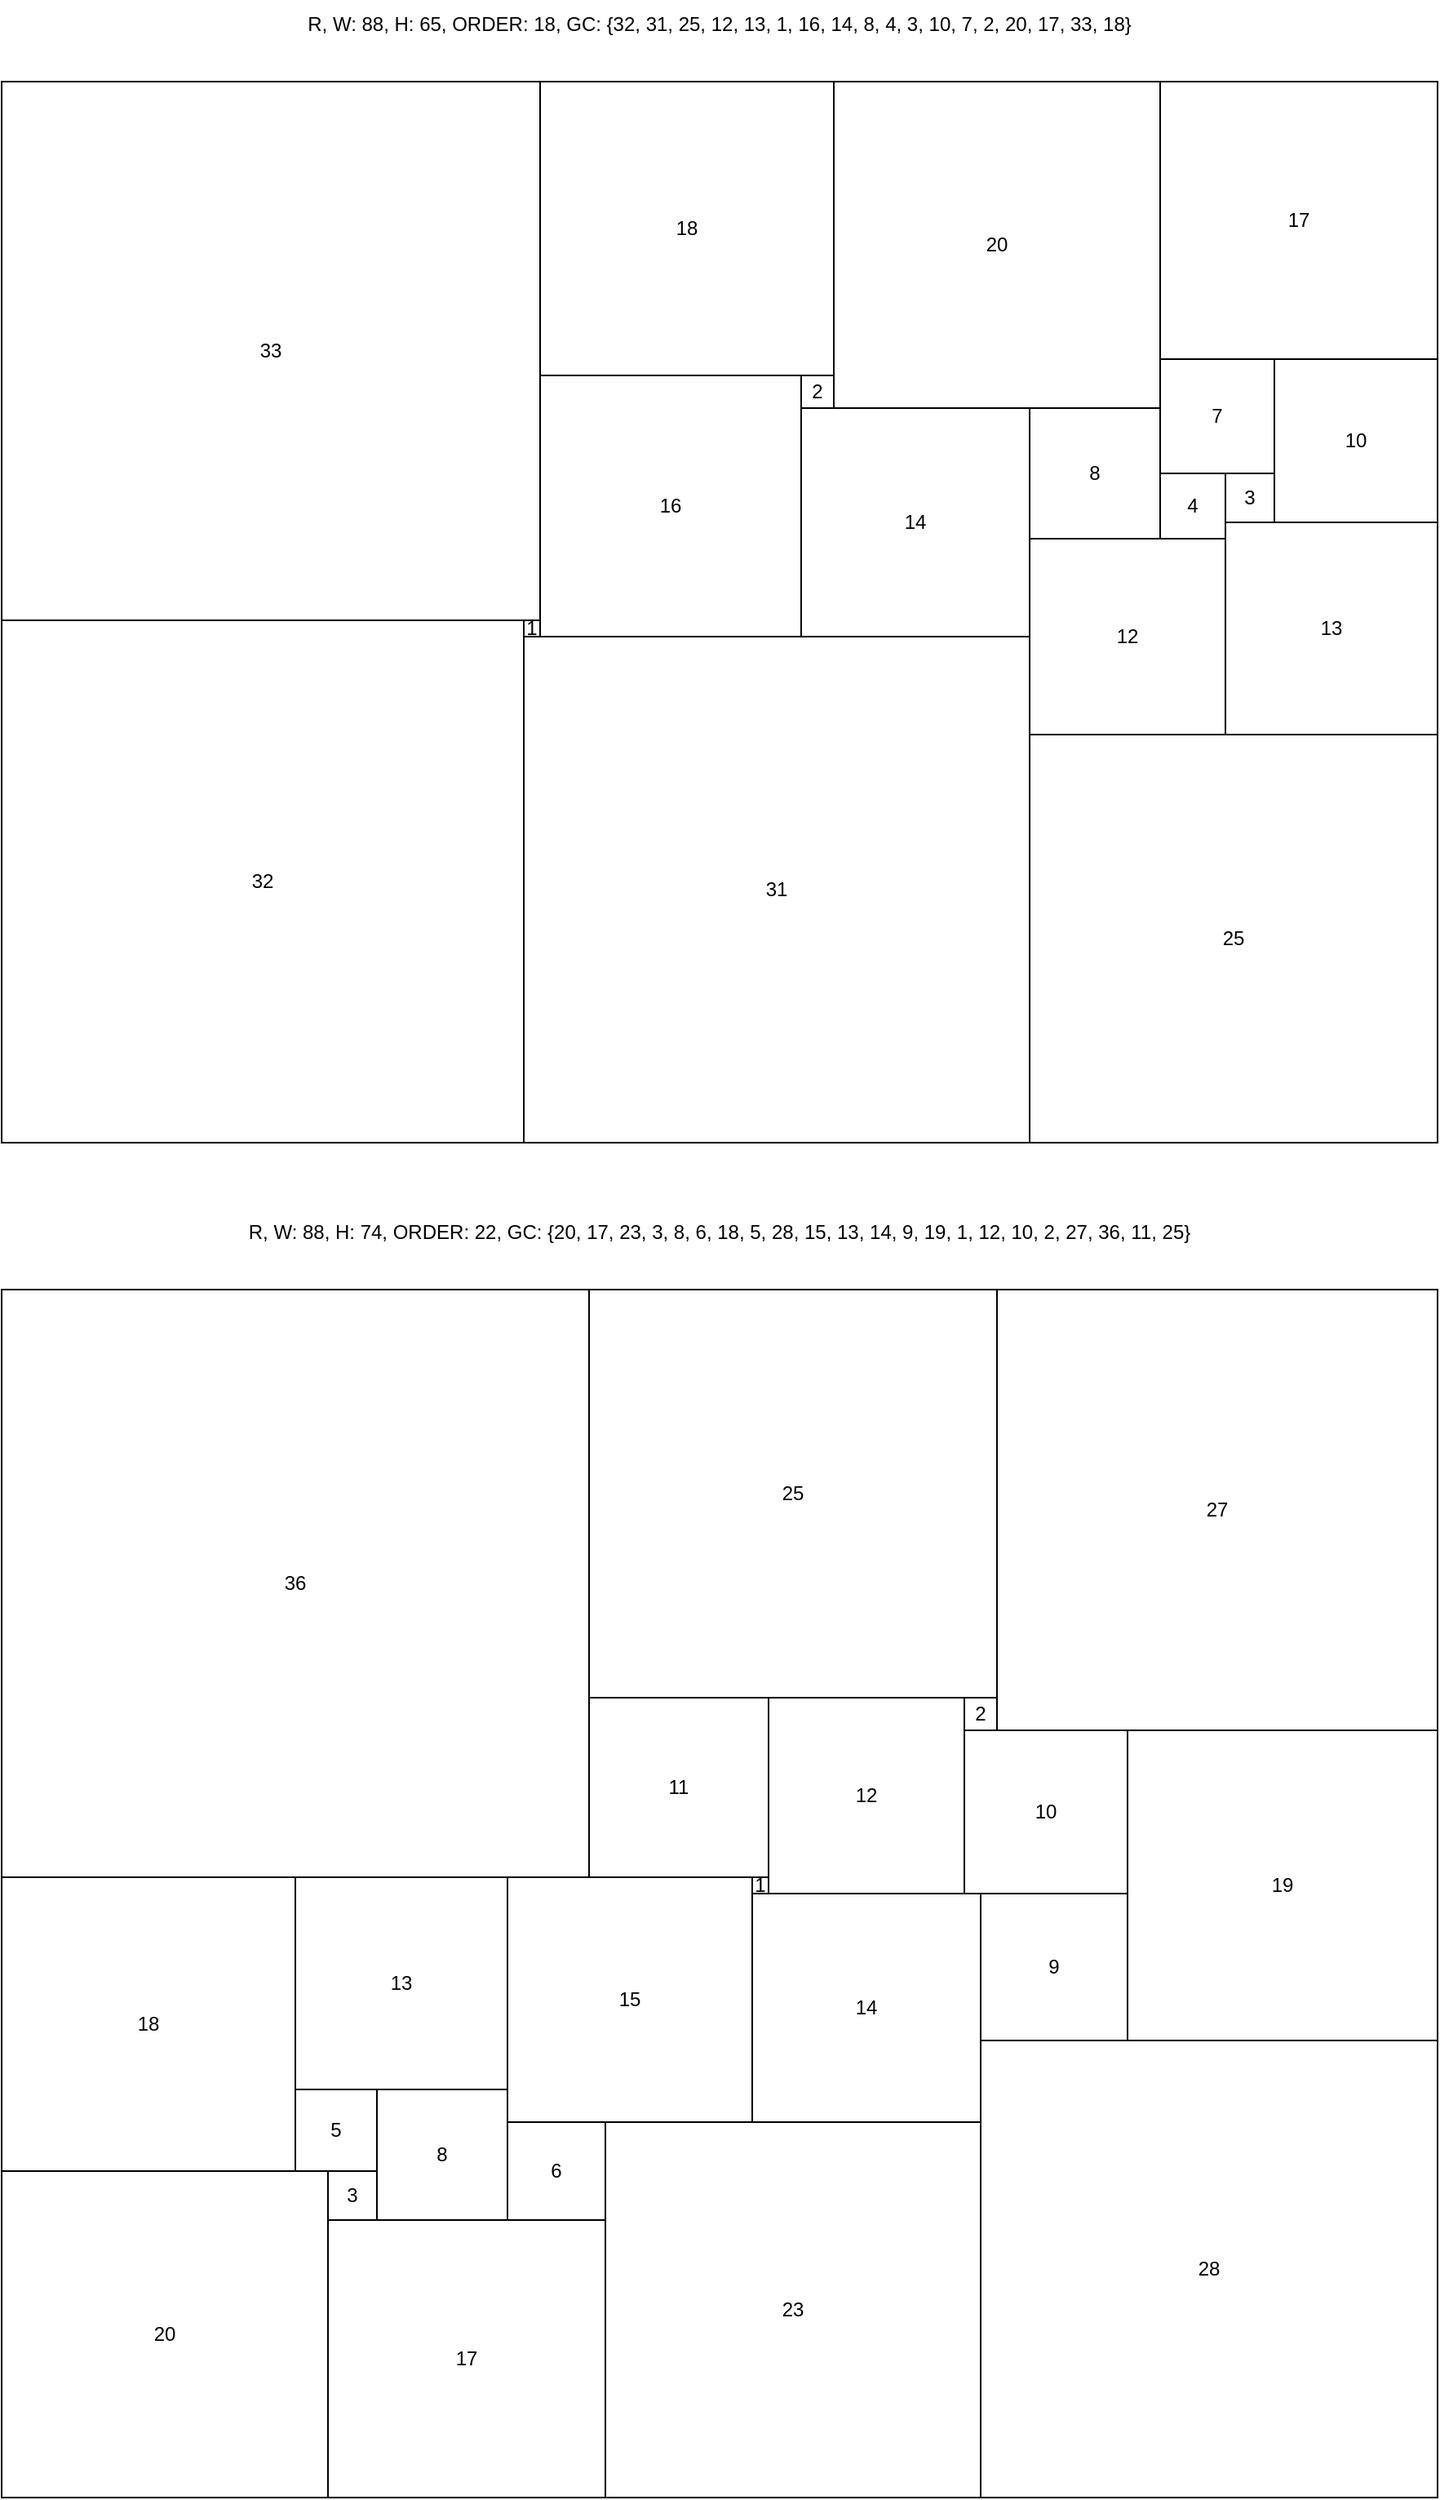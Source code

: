 <mxfile version="21.2.1" type="device">
  <diagram name="Page-1" id="H1nZVYqxkzLZFgEqRADx">
    <mxGraphModel dx="1483" dy="1783" grid="1" gridSize="10" guides="1" tooltips="1" connect="1" arrows="1" fold="1" page="1" pageScale="1" pageWidth="850" pageHeight="1100" math="0" shadow="0">
      <root>
        <mxCell id="0" />
        <mxCell id="1" parent="0" />
        <mxCell id="AsBp8XiL8Dx4Y6rQVwFH-6907" value="R, W: 88, H: 65, ORDER: 18, GC: {32, 31, 25, 12, 13, 1, 16, 14, 8, 4, 3, 10, 7, 2, 20, 17, 33, 18} " style="text;html=1;strokeColor=none;fillColor=none;align=center;verticalAlign=middle;whiteSpace=wrap;rounded=0;" parent="1" vertex="1">
          <mxGeometry x="50" y="60" width="880" height="30" as="geometry" />
        </mxCell>
        <mxCell id="AsBp8XiL8Dx4Y6rQVwFH-38201" value="R, W: 88, H: 74, ORDER: 22, GC: {20, 17, 23, 3, 8, 6, 18, 5, 28, 15, 13, 14, 9, 19, 1, 12, 10, 2, 27, 36, 11, 25} " style="text;html=1;strokeColor=none;fillColor=none;align=center;verticalAlign=middle;whiteSpace=wrap;rounded=0;" parent="1" vertex="1">
          <mxGeometry x="50" y="800" width="880" height="30" as="geometry" />
        </mxCell>
        <mxCell id="mglqP73aITy3FnMa6ach-1" value="" style="group;flipV=1;" vertex="1" connectable="0" parent="1">
          <mxGeometry x="50" y="110" width="880" height="650" as="geometry" />
        </mxCell>
        <mxCell id="761dnnyQ54j-Cl0NHfQN-6908" value="32" style="rounded=0;whiteSpace=wrap;html=1;" parent="mglqP73aITy3FnMa6ach-1" vertex="1">
          <mxGeometry y="330" width="320" height="320" as="geometry" />
        </mxCell>
        <mxCell id="761dnnyQ54j-Cl0NHfQN-6909" value="31" style="rounded=0;whiteSpace=wrap;html=1;" parent="mglqP73aITy3FnMa6ach-1" vertex="1">
          <mxGeometry x="320" y="340" width="310" height="310" as="geometry" />
        </mxCell>
        <mxCell id="761dnnyQ54j-Cl0NHfQN-6910" value="25" style="rounded=0;whiteSpace=wrap;html=1;" parent="mglqP73aITy3FnMa6ach-1" vertex="1">
          <mxGeometry x="630" y="400" width="250" height="250" as="geometry" />
        </mxCell>
        <mxCell id="761dnnyQ54j-Cl0NHfQN-6911" value="12" style="rounded=0;whiteSpace=wrap;html=1;" parent="mglqP73aITy3FnMa6ach-1" vertex="1">
          <mxGeometry x="630" y="280" width="120" height="120" as="geometry" />
        </mxCell>
        <mxCell id="761dnnyQ54j-Cl0NHfQN-6912" value="13" style="rounded=0;whiteSpace=wrap;html=1;" parent="mglqP73aITy3FnMa6ach-1" vertex="1">
          <mxGeometry x="750" y="270" width="130" height="130" as="geometry" />
        </mxCell>
        <mxCell id="761dnnyQ54j-Cl0NHfQN-6913" value="1" style="rounded=0;whiteSpace=wrap;html=1;" parent="mglqP73aITy3FnMa6ach-1" vertex="1">
          <mxGeometry x="320" y="330" width="10" height="10" as="geometry" />
        </mxCell>
        <mxCell id="761dnnyQ54j-Cl0NHfQN-6914" value="16" style="rounded=0;whiteSpace=wrap;html=1;" parent="mglqP73aITy3FnMa6ach-1" vertex="1">
          <mxGeometry x="330" y="180" width="160" height="160" as="geometry" />
        </mxCell>
        <mxCell id="761dnnyQ54j-Cl0NHfQN-6915" value="14" style="rounded=0;whiteSpace=wrap;html=1;" parent="mglqP73aITy3FnMa6ach-1" vertex="1">
          <mxGeometry x="490" y="200" width="140" height="140" as="geometry" />
        </mxCell>
        <mxCell id="761dnnyQ54j-Cl0NHfQN-6916" value="8" style="rounded=0;whiteSpace=wrap;html=1;" parent="mglqP73aITy3FnMa6ach-1" vertex="1">
          <mxGeometry x="630" y="200" width="80" height="80" as="geometry" />
        </mxCell>
        <mxCell id="761dnnyQ54j-Cl0NHfQN-6917" value="4" style="rounded=0;whiteSpace=wrap;html=1;" parent="mglqP73aITy3FnMa6ach-1" vertex="1">
          <mxGeometry x="710" y="240" width="40" height="40" as="geometry" />
        </mxCell>
        <mxCell id="761dnnyQ54j-Cl0NHfQN-6918" value="3" style="rounded=0;whiteSpace=wrap;html=1;" parent="mglqP73aITy3FnMa6ach-1" vertex="1">
          <mxGeometry x="750" y="240" width="30" height="30" as="geometry" />
        </mxCell>
        <mxCell id="761dnnyQ54j-Cl0NHfQN-6919" value="10" style="rounded=0;whiteSpace=wrap;html=1;" parent="mglqP73aITy3FnMa6ach-1" vertex="1">
          <mxGeometry x="780" y="170" width="100" height="100" as="geometry" />
        </mxCell>
        <mxCell id="761dnnyQ54j-Cl0NHfQN-6920" value="7" style="rounded=0;whiteSpace=wrap;html=1;" parent="mglqP73aITy3FnMa6ach-1" vertex="1">
          <mxGeometry x="710" y="170" width="70" height="70" as="geometry" />
        </mxCell>
        <mxCell id="761dnnyQ54j-Cl0NHfQN-6921" value="2" style="rounded=0;whiteSpace=wrap;html=1;" parent="mglqP73aITy3FnMa6ach-1" vertex="1">
          <mxGeometry x="490" y="180" width="20" height="20" as="geometry" />
        </mxCell>
        <mxCell id="761dnnyQ54j-Cl0NHfQN-6922" value="20" style="rounded=0;whiteSpace=wrap;html=1;" parent="mglqP73aITy3FnMa6ach-1" vertex="1">
          <mxGeometry x="510" width="200" height="200" as="geometry" />
        </mxCell>
        <mxCell id="761dnnyQ54j-Cl0NHfQN-6923" value="17" style="rounded=0;whiteSpace=wrap;html=1;" parent="mglqP73aITy3FnMa6ach-1" vertex="1">
          <mxGeometry x="710" width="170" height="170" as="geometry" />
        </mxCell>
        <mxCell id="761dnnyQ54j-Cl0NHfQN-6924" value="33" style="rounded=0;whiteSpace=wrap;html=1;" parent="mglqP73aITy3FnMa6ach-1" vertex="1">
          <mxGeometry width="330" height="330" as="geometry" />
        </mxCell>
        <mxCell id="761dnnyQ54j-Cl0NHfQN-6925" value="18" style="rounded=0;whiteSpace=wrap;html=1;" parent="mglqP73aITy3FnMa6ach-1" vertex="1">
          <mxGeometry x="330" width="180" height="180" as="geometry" />
        </mxCell>
        <mxCell id="mglqP73aITy3FnMa6ach-2" value="" style="group;flipV=1;" vertex="1" connectable="0" parent="1">
          <mxGeometry x="50" y="850" width="880" height="740" as="geometry" />
        </mxCell>
        <mxCell id="761dnnyQ54j-Cl0NHfQN-38202" value="20" style="rounded=0;whiteSpace=wrap;html=1;" parent="mglqP73aITy3FnMa6ach-2" vertex="1">
          <mxGeometry y="540" width="200" height="200" as="geometry" />
        </mxCell>
        <mxCell id="761dnnyQ54j-Cl0NHfQN-38203" value="17" style="rounded=0;whiteSpace=wrap;html=1;" parent="mglqP73aITy3FnMa6ach-2" vertex="1">
          <mxGeometry x="200" y="570" width="170" height="170" as="geometry" />
        </mxCell>
        <mxCell id="761dnnyQ54j-Cl0NHfQN-38204" value="23" style="rounded=0;whiteSpace=wrap;html=1;" parent="mglqP73aITy3FnMa6ach-2" vertex="1">
          <mxGeometry x="370" y="510" width="230" height="230" as="geometry" />
        </mxCell>
        <mxCell id="761dnnyQ54j-Cl0NHfQN-38205" value="3" style="rounded=0;whiteSpace=wrap;html=1;" parent="mglqP73aITy3FnMa6ach-2" vertex="1">
          <mxGeometry x="200" y="540" width="30" height="30" as="geometry" />
        </mxCell>
        <mxCell id="761dnnyQ54j-Cl0NHfQN-38206" value="8" style="rounded=0;whiteSpace=wrap;html=1;" parent="mglqP73aITy3FnMa6ach-2" vertex="1">
          <mxGeometry x="230" y="490" width="80" height="80" as="geometry" />
        </mxCell>
        <mxCell id="761dnnyQ54j-Cl0NHfQN-38207" value="6" style="rounded=0;whiteSpace=wrap;html=1;" parent="mglqP73aITy3FnMa6ach-2" vertex="1">
          <mxGeometry x="310" y="510" width="60" height="60" as="geometry" />
        </mxCell>
        <mxCell id="761dnnyQ54j-Cl0NHfQN-38208" value="18" style="rounded=0;whiteSpace=wrap;html=1;" parent="mglqP73aITy3FnMa6ach-2" vertex="1">
          <mxGeometry y="360" width="180" height="180" as="geometry" />
        </mxCell>
        <mxCell id="761dnnyQ54j-Cl0NHfQN-38209" value="5" style="rounded=0;whiteSpace=wrap;html=1;" parent="mglqP73aITy3FnMa6ach-2" vertex="1">
          <mxGeometry x="180" y="490" width="50" height="50" as="geometry" />
        </mxCell>
        <mxCell id="761dnnyQ54j-Cl0NHfQN-38210" value="28" style="rounded=0;whiteSpace=wrap;html=1;" parent="mglqP73aITy3FnMa6ach-2" vertex="1">
          <mxGeometry x="600" y="460" width="280" height="280" as="geometry" />
        </mxCell>
        <mxCell id="761dnnyQ54j-Cl0NHfQN-38211" value="15" style="rounded=0;whiteSpace=wrap;html=1;" parent="mglqP73aITy3FnMa6ach-2" vertex="1">
          <mxGeometry x="310" y="360" width="150" height="150" as="geometry" />
        </mxCell>
        <mxCell id="761dnnyQ54j-Cl0NHfQN-38212" value="13" style="rounded=0;whiteSpace=wrap;html=1;" parent="mglqP73aITy3FnMa6ach-2" vertex="1">
          <mxGeometry x="180" y="360" width="130" height="130" as="geometry" />
        </mxCell>
        <mxCell id="761dnnyQ54j-Cl0NHfQN-38213" value="14" style="rounded=0;whiteSpace=wrap;html=1;" parent="mglqP73aITy3FnMa6ach-2" vertex="1">
          <mxGeometry x="460" y="370" width="140" height="140" as="geometry" />
        </mxCell>
        <mxCell id="761dnnyQ54j-Cl0NHfQN-38214" value="9" style="rounded=0;whiteSpace=wrap;html=1;" parent="mglqP73aITy3FnMa6ach-2" vertex="1">
          <mxGeometry x="600" y="370" width="90" height="90" as="geometry" />
        </mxCell>
        <mxCell id="761dnnyQ54j-Cl0NHfQN-38215" value="19" style="rounded=0;whiteSpace=wrap;html=1;" parent="mglqP73aITy3FnMa6ach-2" vertex="1">
          <mxGeometry x="690" y="270" width="190" height="190" as="geometry" />
        </mxCell>
        <mxCell id="761dnnyQ54j-Cl0NHfQN-38216" value="1" style="rounded=0;whiteSpace=wrap;html=1;" parent="mglqP73aITy3FnMa6ach-2" vertex="1">
          <mxGeometry x="460" y="360" width="10" height="10" as="geometry" />
        </mxCell>
        <mxCell id="761dnnyQ54j-Cl0NHfQN-38217" value="12" style="rounded=0;whiteSpace=wrap;html=1;" parent="mglqP73aITy3FnMa6ach-2" vertex="1">
          <mxGeometry x="470" y="250" width="120" height="120" as="geometry" />
        </mxCell>
        <mxCell id="761dnnyQ54j-Cl0NHfQN-38218" value="10" style="rounded=0;whiteSpace=wrap;html=1;" parent="mglqP73aITy3FnMa6ach-2" vertex="1">
          <mxGeometry x="590" y="270" width="100" height="100" as="geometry" />
        </mxCell>
        <mxCell id="761dnnyQ54j-Cl0NHfQN-38219" value="2" style="rounded=0;whiteSpace=wrap;html=1;" parent="mglqP73aITy3FnMa6ach-2" vertex="1">
          <mxGeometry x="590" y="250" width="20" height="20" as="geometry" />
        </mxCell>
        <mxCell id="761dnnyQ54j-Cl0NHfQN-38220" value="27" style="rounded=0;whiteSpace=wrap;html=1;" parent="mglqP73aITy3FnMa6ach-2" vertex="1">
          <mxGeometry x="610" width="270" height="270" as="geometry" />
        </mxCell>
        <mxCell id="761dnnyQ54j-Cl0NHfQN-38221" value="36" style="rounded=0;whiteSpace=wrap;html=1;" parent="mglqP73aITy3FnMa6ach-2" vertex="1">
          <mxGeometry width="360" height="360" as="geometry" />
        </mxCell>
        <mxCell id="761dnnyQ54j-Cl0NHfQN-38222" value="11" style="rounded=0;whiteSpace=wrap;html=1;" parent="mglqP73aITy3FnMa6ach-2" vertex="1">
          <mxGeometry x="360" y="250" width="110" height="110" as="geometry" />
        </mxCell>
        <mxCell id="761dnnyQ54j-Cl0NHfQN-38223" value="25" style="rounded=0;whiteSpace=wrap;html=1;" parent="mglqP73aITy3FnMa6ach-2" vertex="1">
          <mxGeometry x="360" width="250" height="250" as="geometry" />
        </mxCell>
      </root>
    </mxGraphModel>
  </diagram>
</mxfile>
